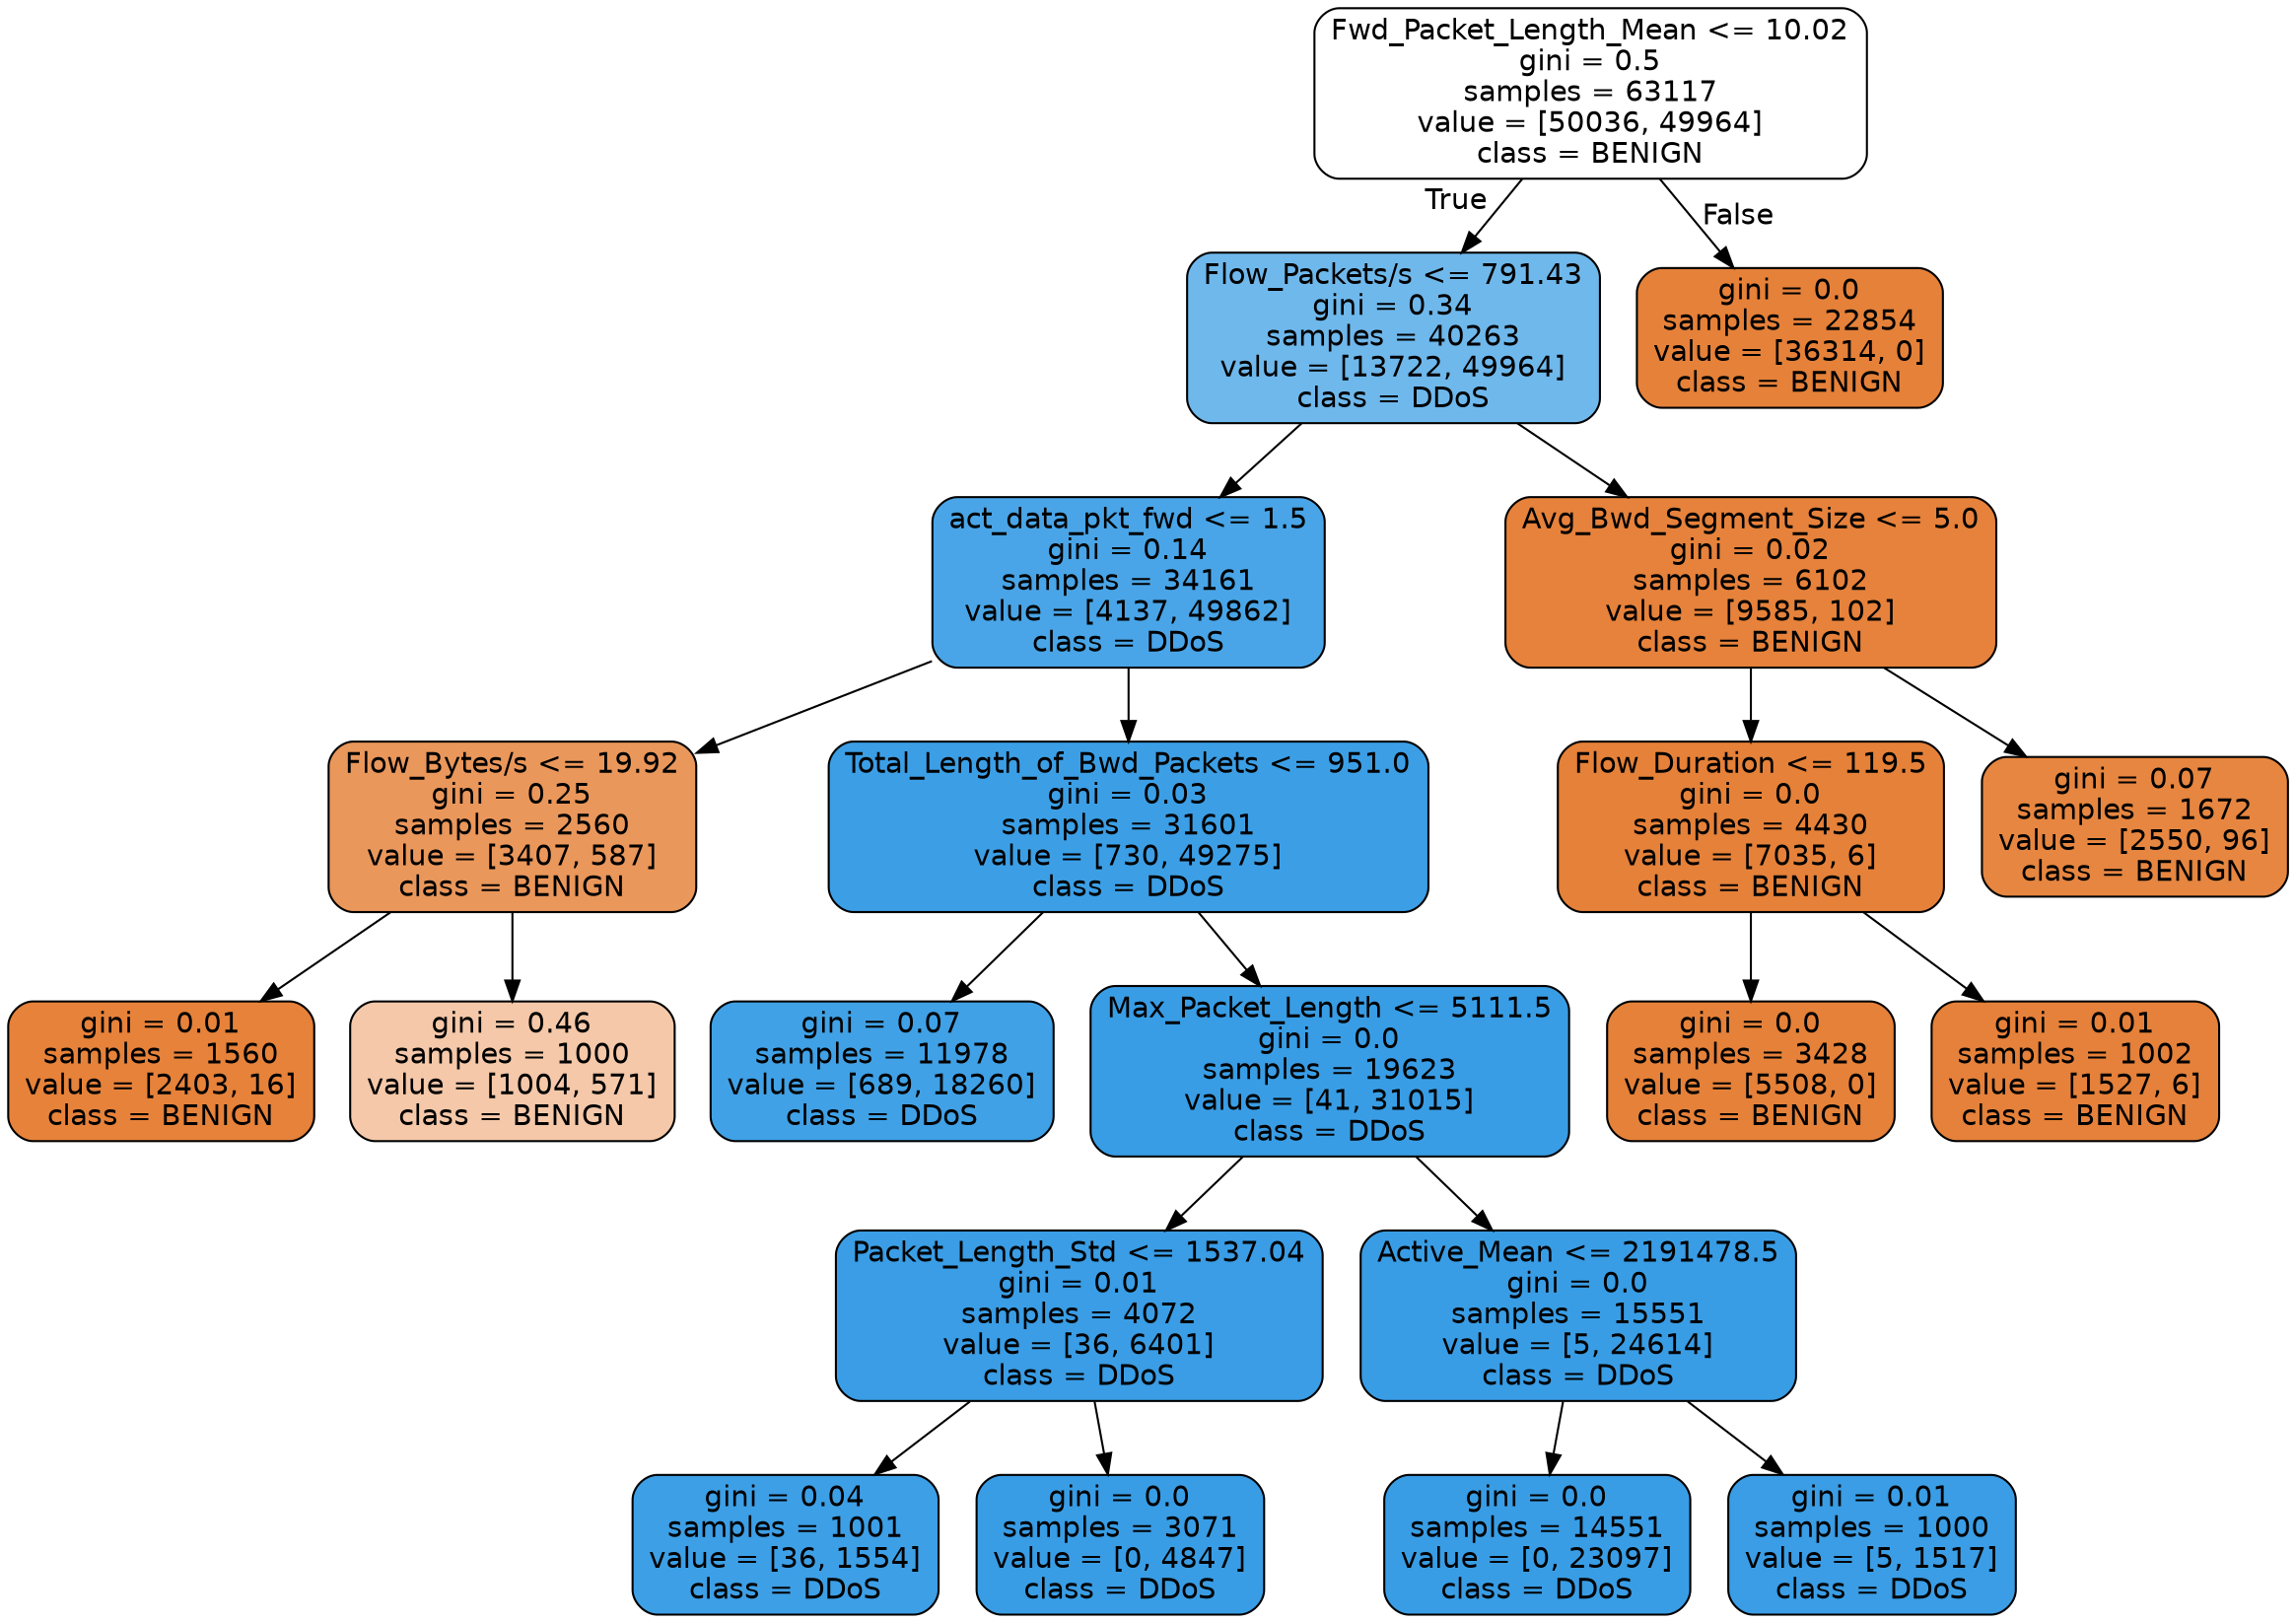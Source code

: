 digraph Tree {
node [shape=box, style="filled, rounded", color="black", fontname=helvetica] ;
edge [fontname=helvetica] ;
0 [label="Fwd_Packet_Length_Mean <= 10.02\ngini = 0.5\nsamples = 63117\nvalue = [50036, 49964]\nclass = BENIGN", fillcolor="#e5813900"] ;
1 [label="Flow_Packets/s <= 791.43\ngini = 0.34\nsamples = 40263\nvalue = [13722, 49964]\nclass = DDoS", fillcolor="#399de5b9"] ;
0 -> 1 [labeldistance=2.5, labelangle=45, headlabel="True"] ;
2 [label="act_data_pkt_fwd <= 1.5\ngini = 0.14\nsamples = 34161\nvalue = [4137, 49862]\nclass = DDoS", fillcolor="#399de5ea"] ;
1 -> 2 ;
3 [label="Flow_Bytes/s <= 19.92\ngini = 0.25\nsamples = 2560\nvalue = [3407, 587]\nclass = BENIGN", fillcolor="#e58139d3"] ;
2 -> 3 ;
4 [label="gini = 0.01\nsamples = 1560\nvalue = [2403, 16]\nclass = BENIGN", fillcolor="#e58139fd"] ;
3 -> 4 ;
5 [label="gini = 0.46\nsamples = 1000\nvalue = [1004, 571]\nclass = BENIGN", fillcolor="#e581396e"] ;
3 -> 5 ;
6 [label="Total_Length_of_Bwd_Packets <= 951.0\ngini = 0.03\nsamples = 31601\nvalue = [730, 49275]\nclass = DDoS", fillcolor="#399de5fb"] ;
2 -> 6 ;
7 [label="gini = 0.07\nsamples = 11978\nvalue = [689, 18260]\nclass = DDoS", fillcolor="#399de5f5"] ;
6 -> 7 ;
8 [label="Max_Packet_Length <= 5111.5\ngini = 0.0\nsamples = 19623\nvalue = [41, 31015]\nclass = DDoS", fillcolor="#399de5ff"] ;
6 -> 8 ;
9 [label="Packet_Length_Std <= 1537.04\ngini = 0.01\nsamples = 4072\nvalue = [36, 6401]\nclass = DDoS", fillcolor="#399de5fe"] ;
8 -> 9 ;
10 [label="gini = 0.04\nsamples = 1001\nvalue = [36, 1554]\nclass = DDoS", fillcolor="#399de5f9"] ;
9 -> 10 ;
11 [label="gini = 0.0\nsamples = 3071\nvalue = [0, 4847]\nclass = DDoS", fillcolor="#399de5ff"] ;
9 -> 11 ;
12 [label="Active_Mean <= 2191478.5\ngini = 0.0\nsamples = 15551\nvalue = [5, 24614]\nclass = DDoS", fillcolor="#399de5ff"] ;
8 -> 12 ;
13 [label="gini = 0.0\nsamples = 14551\nvalue = [0, 23097]\nclass = DDoS", fillcolor="#399de5ff"] ;
12 -> 13 ;
14 [label="gini = 0.01\nsamples = 1000\nvalue = [5, 1517]\nclass = DDoS", fillcolor="#399de5fe"] ;
12 -> 14 ;
15 [label="Avg_Bwd_Segment_Size <= 5.0\ngini = 0.02\nsamples = 6102\nvalue = [9585, 102]\nclass = BENIGN", fillcolor="#e58139fc"] ;
1 -> 15 ;
16 [label="Flow_Duration <= 119.5\ngini = 0.0\nsamples = 4430\nvalue = [7035, 6]\nclass = BENIGN", fillcolor="#e58139ff"] ;
15 -> 16 ;
17 [label="gini = 0.0\nsamples = 3428\nvalue = [5508, 0]\nclass = BENIGN", fillcolor="#e58139ff"] ;
16 -> 17 ;
18 [label="gini = 0.01\nsamples = 1002\nvalue = [1527, 6]\nclass = BENIGN", fillcolor="#e58139fe"] ;
16 -> 18 ;
19 [label="gini = 0.07\nsamples = 1672\nvalue = [2550, 96]\nclass = BENIGN", fillcolor="#e58139f5"] ;
15 -> 19 ;
20 [label="gini = 0.0\nsamples = 22854\nvalue = [36314, 0]\nclass = BENIGN", fillcolor="#e58139ff"] ;
0 -> 20 [labeldistance=2.5, labelangle=-45, headlabel="False"] ;
}